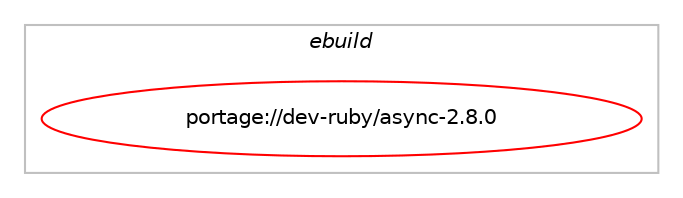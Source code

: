 digraph prolog {

# *************
# Graph options
# *************

newrank=true;
concentrate=true;
compound=true;
graph [rankdir=LR,fontname=Helvetica,fontsize=10,ranksep=1.5];#, ranksep=2.5, nodesep=0.2];
edge  [arrowhead=vee];
node  [fontname=Helvetica,fontsize=10];

# **********
# The ebuild
# **********

subgraph cluster_leftcol {
color=gray;
label=<<i>ebuild</i>>;
id [label="portage://dev-ruby/async-2.8.0", color=red, width=4, href="../dev-ruby/async-2.8.0.svg"];
}

# ****************
# The dependencies
# ****************

subgraph cluster_midcol {
color=gray;
label=<<i>dependencies</i>>;
subgraph cluster_compile {
fillcolor="#eeeeee";
style=filled;
label=<<i>compile</i>>;
# *** BEGIN UNKNOWN DEPENDENCY TYPE (TODO) ***
# id -> equal(use_conditional_group(positive,ruby_targets_ruby31,portage://dev-ruby/async-2.8.0,[package_dependency(portage://dev-ruby/async-2.8.0,install,no,dev-lang,ruby,none,[,,],[slot(3.1)],[])]))
# *** END UNKNOWN DEPENDENCY TYPE (TODO) ***

# *** BEGIN UNKNOWN DEPENDENCY TYPE (TODO) ***
# id -> equal(use_conditional_group(positive,ruby_targets_ruby31,portage://dev-ruby/async-2.8.0,[package_dependency(portage://dev-ruby/async-2.8.0,install,no,virtual,rubygems,none,[,,],[],[use(enable(ruby_targets_ruby31),negative)])]))
# *** END UNKNOWN DEPENDENCY TYPE (TODO) ***

# *** BEGIN UNKNOWN DEPENDENCY TYPE (TODO) ***
# id -> equal(use_conditional_group(positive,ruby_targets_ruby32,portage://dev-ruby/async-2.8.0,[package_dependency(portage://dev-ruby/async-2.8.0,install,no,dev-lang,ruby,none,[,,],[slot(3.2)],[])]))
# *** END UNKNOWN DEPENDENCY TYPE (TODO) ***

# *** BEGIN UNKNOWN DEPENDENCY TYPE (TODO) ***
# id -> equal(use_conditional_group(positive,ruby_targets_ruby32,portage://dev-ruby/async-2.8.0,[package_dependency(portage://dev-ruby/async-2.8.0,install,no,virtual,rubygems,none,[,,],[],[use(enable(ruby_targets_ruby32),negative)])]))
# *** END UNKNOWN DEPENDENCY TYPE (TODO) ***

# *** BEGIN UNKNOWN DEPENDENCY TYPE (TODO) ***
# id -> equal(use_conditional_group(positive,ruby_targets_ruby33,portage://dev-ruby/async-2.8.0,[package_dependency(portage://dev-ruby/async-2.8.0,install,no,dev-lang,ruby,none,[,,],[slot(3.3)],[])]))
# *** END UNKNOWN DEPENDENCY TYPE (TODO) ***

# *** BEGIN UNKNOWN DEPENDENCY TYPE (TODO) ***
# id -> equal(use_conditional_group(positive,ruby_targets_ruby33,portage://dev-ruby/async-2.8.0,[package_dependency(portage://dev-ruby/async-2.8.0,install,no,virtual,rubygems,none,[,,],[],[use(enable(ruby_targets_ruby33),negative)])]))
# *** END UNKNOWN DEPENDENCY TYPE (TODO) ***

}
subgraph cluster_compileandrun {
fillcolor="#eeeeee";
style=filled;
label=<<i>compile and run</i>>;
}
subgraph cluster_run {
fillcolor="#eeeeee";
style=filled;
label=<<i>run</i>>;
# *** BEGIN UNKNOWN DEPENDENCY TYPE (TODO) ***
# id -> equal(use_conditional_group(positive,ruby_targets_ruby31,portage://dev-ruby/async-2.8.0,[package_dependency(portage://dev-ruby/async-2.8.0,run,no,dev-lang,ruby,none,[,,],[slot(3.1)],[])]))
# *** END UNKNOWN DEPENDENCY TYPE (TODO) ***

# *** BEGIN UNKNOWN DEPENDENCY TYPE (TODO) ***
# id -> equal(use_conditional_group(positive,ruby_targets_ruby31,portage://dev-ruby/async-2.8.0,[package_dependency(portage://dev-ruby/async-2.8.0,run,no,dev-ruby,console,greaterequal,[1.10,,,1.10],[slot(1)],[use(enable(ruby_targets_ruby31),negative)]),package_dependency(portage://dev-ruby/async-2.8.0,run,no,dev-ruby,fiber-annotation,none,[,,],[],[use(enable(ruby_targets_ruby31),negative)]),package_dependency(portage://dev-ruby/async-2.8.0,run,no,dev-ruby,io-event,none,[,,],[slot(1)],[use(enable(ruby_targets_ruby31),negative)]),package_dependency(portage://dev-ruby/async-2.8.0,run,no,dev-ruby,timers,greaterequal,[4.1,,,4.1],[slot(4)],[use(enable(ruby_targets_ruby31),negative)])]))
# *** END UNKNOWN DEPENDENCY TYPE (TODO) ***

# *** BEGIN UNKNOWN DEPENDENCY TYPE (TODO) ***
# id -> equal(use_conditional_group(positive,ruby_targets_ruby31,portage://dev-ruby/async-2.8.0,[package_dependency(portage://dev-ruby/async-2.8.0,run,no,virtual,rubygems,none,[,,],[],[use(enable(ruby_targets_ruby31),negative)])]))
# *** END UNKNOWN DEPENDENCY TYPE (TODO) ***

# *** BEGIN UNKNOWN DEPENDENCY TYPE (TODO) ***
# id -> equal(use_conditional_group(positive,ruby_targets_ruby32,portage://dev-ruby/async-2.8.0,[package_dependency(portage://dev-ruby/async-2.8.0,run,no,dev-lang,ruby,none,[,,],[slot(3.2)],[])]))
# *** END UNKNOWN DEPENDENCY TYPE (TODO) ***

# *** BEGIN UNKNOWN DEPENDENCY TYPE (TODO) ***
# id -> equal(use_conditional_group(positive,ruby_targets_ruby32,portage://dev-ruby/async-2.8.0,[package_dependency(portage://dev-ruby/async-2.8.0,run,no,dev-ruby,console,greaterequal,[1.10,,,1.10],[slot(1)],[use(enable(ruby_targets_ruby32),negative)]),package_dependency(portage://dev-ruby/async-2.8.0,run,no,dev-ruby,fiber-annotation,none,[,,],[],[use(enable(ruby_targets_ruby32),negative)]),package_dependency(portage://dev-ruby/async-2.8.0,run,no,dev-ruby,io-event,none,[,,],[slot(1)],[use(enable(ruby_targets_ruby32),negative)]),package_dependency(portage://dev-ruby/async-2.8.0,run,no,dev-ruby,timers,greaterequal,[4.1,,,4.1],[slot(4)],[use(enable(ruby_targets_ruby32),negative)])]))
# *** END UNKNOWN DEPENDENCY TYPE (TODO) ***

# *** BEGIN UNKNOWN DEPENDENCY TYPE (TODO) ***
# id -> equal(use_conditional_group(positive,ruby_targets_ruby32,portage://dev-ruby/async-2.8.0,[package_dependency(portage://dev-ruby/async-2.8.0,run,no,virtual,rubygems,none,[,,],[],[use(enable(ruby_targets_ruby32),negative)])]))
# *** END UNKNOWN DEPENDENCY TYPE (TODO) ***

# *** BEGIN UNKNOWN DEPENDENCY TYPE (TODO) ***
# id -> equal(use_conditional_group(positive,ruby_targets_ruby33,portage://dev-ruby/async-2.8.0,[package_dependency(portage://dev-ruby/async-2.8.0,run,no,dev-lang,ruby,none,[,,],[slot(3.3)],[])]))
# *** END UNKNOWN DEPENDENCY TYPE (TODO) ***

# *** BEGIN UNKNOWN DEPENDENCY TYPE (TODO) ***
# id -> equal(use_conditional_group(positive,ruby_targets_ruby33,portage://dev-ruby/async-2.8.0,[package_dependency(portage://dev-ruby/async-2.8.0,run,no,dev-ruby,console,greaterequal,[1.10,,,1.10],[slot(1)],[use(enable(ruby_targets_ruby33),negative)]),package_dependency(portage://dev-ruby/async-2.8.0,run,no,dev-ruby,fiber-annotation,none,[,,],[],[use(enable(ruby_targets_ruby33),negative)]),package_dependency(portage://dev-ruby/async-2.8.0,run,no,dev-ruby,io-event,none,[,,],[slot(1)],[use(enable(ruby_targets_ruby33),negative)]),package_dependency(portage://dev-ruby/async-2.8.0,run,no,dev-ruby,timers,greaterequal,[4.1,,,4.1],[slot(4)],[use(enable(ruby_targets_ruby33),negative)])]))
# *** END UNKNOWN DEPENDENCY TYPE (TODO) ***

# *** BEGIN UNKNOWN DEPENDENCY TYPE (TODO) ***
# id -> equal(use_conditional_group(positive,ruby_targets_ruby33,portage://dev-ruby/async-2.8.0,[package_dependency(portage://dev-ruby/async-2.8.0,run,no,virtual,rubygems,none,[,,],[],[use(enable(ruby_targets_ruby33),negative)])]))
# *** END UNKNOWN DEPENDENCY TYPE (TODO) ***

}
}

# **************
# The candidates
# **************

subgraph cluster_choices {
rank=same;
color=gray;
label=<<i>candidates</i>>;

}

}

